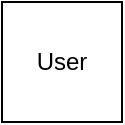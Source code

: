 <mxfile>
    <diagram id="SgM8VAKHSzTX5E-sCRn_" name="Page-1">
        <mxGraphModel dx="532" dy="307" grid="1" gridSize="10" guides="1" tooltips="1" connect="1" arrows="1" fold="1" page="1" pageScale="1" pageWidth="850" pageHeight="1100" math="0" shadow="0">
            <root>
                <mxCell id="0"/>
                <mxCell id="1" parent="0"/>
                <mxCell id="2" value="" style="whiteSpace=wrap;html=1;aspect=fixed;" vertex="1" parent="1">
                    <mxGeometry x="40" y="40" width="60" height="60" as="geometry"/>
                </mxCell>
                <mxCell id="3" value="User" style="text;html=1;align=center;verticalAlign=middle;whiteSpace=wrap;rounded=0;" vertex="1" parent="1">
                    <mxGeometry x="40" y="40" width="60" height="60" as="geometry"/>
                </mxCell>
            </root>
        </mxGraphModel>
    </diagram>
</mxfile>